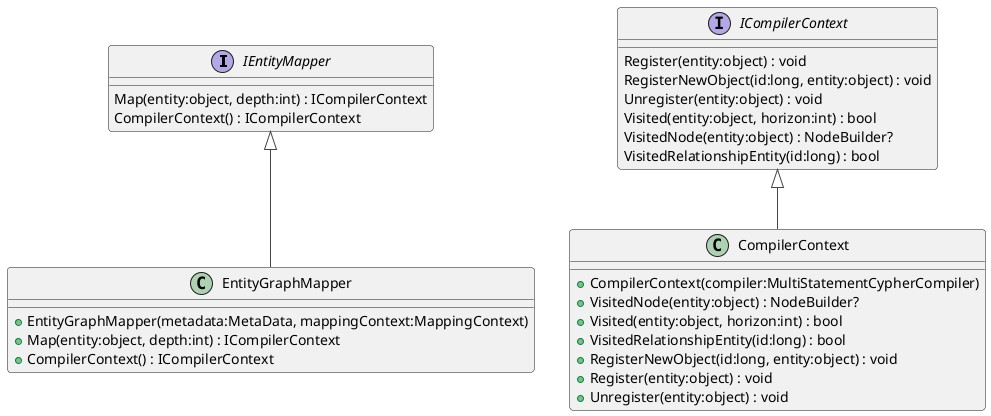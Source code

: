 @startuml
!theme vibrant
interface IEntityMapper {
    Map(entity:object, depth:int) : ICompilerContext
    CompilerContext() : ICompilerContext
}
class EntityGraphMapper {
    + EntityGraphMapper(metadata:MetaData, mappingContext:MappingContext)
    + Map(entity:object, depth:int) : ICompilerContext
    + CompilerContext() : ICompilerContext
}
IEntityMapper <|-- EntityGraphMapper

interface ICompilerContext {
    Register(entity:object) : void
    RegisterNewObject(id:long, entity:object) : void
    Unregister(entity:object) : void
    Visited(entity:object, horizon:int) : bool
    VisitedNode(entity:object) : NodeBuilder?
    VisitedRelationshipEntity(id:long) : bool
}
class CompilerContext {
    + CompilerContext(compiler:MultiStatementCypherCompiler)
    + VisitedNode(entity:object) : NodeBuilder?
    + Visited(entity:object, horizon:int) : bool
    + VisitedRelationshipEntity(id:long) : bool
    + RegisterNewObject(id:long, entity:object) : void
    + Register(entity:object) : void
    + Unregister(entity:object) : void
}

ICompilerContext <|-- CompilerContext

' IQueryProvider <|-- IAsyncQueryProvider
' class QueryableMethods <<static>> {
'     {static} QueryableMethods()
' }
' QueryableMethods --> "FirstOrDefaultWithPredicate" MethodInfo
' class EntityQueryProvider {
'     + EntityQueryProvider(session:ISession)
'     + CreateQuery(expression:Expression) : IQueryable
'     + CreateQuery(expression:Expression) : IQueryable<TElement>
'     + Execute(expression:Expression) : object?
'     + Execute(expression:Expression) : TResult
'     + ExecuteAsync(expression:Expression) : TResult
' }
' IAsyncQueryProvider <|-- EntityQueryProvider
' class MetaData {
'     + MetaData(assemblies:Assembly[])
' }
' MetaData --> "Schema" ISchema
' class DomainInfo {
'     + DomainInfo(assemblies:Assembly[])
' }
' class "Dictionary`2"<T1,T2> {
' }
' DomainInfo --> "NodeClasses<string,Type>" "Dictionary`2"
' DomainInfo --> "RelationshipClasses<string,Type>" "Dictionary`2"
' class NodeModel {
'     + Label : string <<get>>
'     + NodeModel(id:long)
' }
' class "IEnumerable`1"<T> {
' }
' NodeModel --> "Labels<string>" "IEnumerable`1"
' interface IRowModel {
'     GetValues() : object[]
'     Variables() : string[]
' }
' class NodeBuilder {
'     + NodeBuilder(id:long)
'     + AddLabels(labels:IEnumerable<string>) : NodeBuilder
'     + AddProperty(name:string, value:object?) : void
' }
' NodeBuilder --> "Node" NodeModel

' class NodeBuilderHorizonPair {
' }
' ICompilerContext <|-- CompilerContext
' CompilerContext --> "Compiler" MultiStatementCypherCompiler
' CompilerContext +-- NodeBuilderHorizonPair
' class Edge {
' }
' interface ICompilerContext {
'     Register(entity:object) : void
'     RegisterNewObject(id:long, entity:object) : void
'     Unregister(entity:object) : void
'     Visited(entity:object, horizon:int) : bool
'     VisitedNode(entity:object) : NodeBuilder?
'     VisitedRelationshipEntity(id:long) : bool
' }
' ICompilerContext --> "Compiler" MultiStatementCypherCompiler
' class RelationshipBuilder {
'     + Singleton : bool <<get>> <<internal set>>
'     + Reference : long <<get>> <<internal set>>
'     + RelationshipEntity : bool <<get>> <<internal set>>
'     + Type : string <<get>>
'     + RelationshipBuilder(type:string, mapBothDirections:bool)
'     + RelationshipBuilder(type:string, relId:long)
' }
' class MultiStatementCypherCompiler {
'     + MultiStatementCypherCompiler()
'     + UseStatementFactory(statementFactory:IStatementFactory) : void
'     + CreateNode(id:long) : NodeBuilder
'     + ExistingNode(id:long) : NodeBuilder
' }
' class QueryCompiler {
'     + <<virtual>> ExecuteAsync(query:Expression) : TResult
' }
' interface ITransactionManager {
'     CreateTransaction() : ITransaction
'     CurrentTransaction() : ITransaction
'     Commit(transaction:ITransaction) : void
'     Rollback(transaction:ITransaction) : void
' }
' class TransactionManager {
'     + Commit(transaction:ITransaction) : void
'     + CreateTransaction() : ITransaction
'     + CurrentTransaction() : ITransaction
'     + Rollback(transaction:ITransaction) : void
' }
' ITransactionManager <|-- TransactionManager
' interface ITransaction {
'     Commit() : void
'     Rollback() : void
'     GetStatus() : Status
' }
' enum Status {
'     OPEN,
'     PENDING,
'     ROLLEDBACK,
'     COMMITTED,
'     CLOSED,
'     ROLEBACK_PENDING,
'     COMMIT_PENDING,
' }
' ITransaction +-- Status
' interface IRelationship {
'     Type : string <<get>>
'     Start() : INode
'     Other(node:INode) : INode
' }
' IRelationship --> "Direction" DirectionEnum
' interface INode {
'     Label : string? <<get>>
'     AddRelationship(type:string, relationship:IRelationship) : void
' }
' class "Dictionary`2"<T1,T2> {
' }
' INode --> "Relationships<string,IRelationship>" "Dictionary`2"
' class SchemaBuilder {
'     + SchemaBuilder(domainInfo:DomainInfo)
'     + Build() : ISchema
' }
' class Relationship {
'     + Type : string <<get>> <<init>>
'     + Relationship(type:string, direction:RelationshipAttribute.DirectionEnum, start:INode, end:INode)
'     + Other(node:INode) : INode
'     + Start() : INode
' }
' IRelationship <|-- Relationship
' Relationship --> "StartNode" INode
' Relationship --> "EndNode" INode
' class Node {
'     + Label : string? <<get>> <<init>>
'     + Node(label:string?)
'     + AddRelationship(type:string, relationship:IRelationship) : void
' }
' class "Dictionary`2"<T1,T2> {
' }
' INode <|-- Node
' Node --> "Relationships<string,IRelationship>" "Dictionary`2"
' interface ISchema {
'     FindNode(label:string) : INode
'     FindRelationship(type:string) : IRelationship
' }
' class SchemaObj {
'     + SchemaObj()
'     + FindNode(label:string) : INode
'     + FindRelationship(type:string) : IRelationship
' }
' ISchema <|-- SchemaObj
' class NewNodeStatementBuilder {
'     + NewNodeStatementBuilder(newNodes:List<NodeModel>, statementFactory:IStatementFactory)
'     + Build() : IStatement
' }
@enduml
